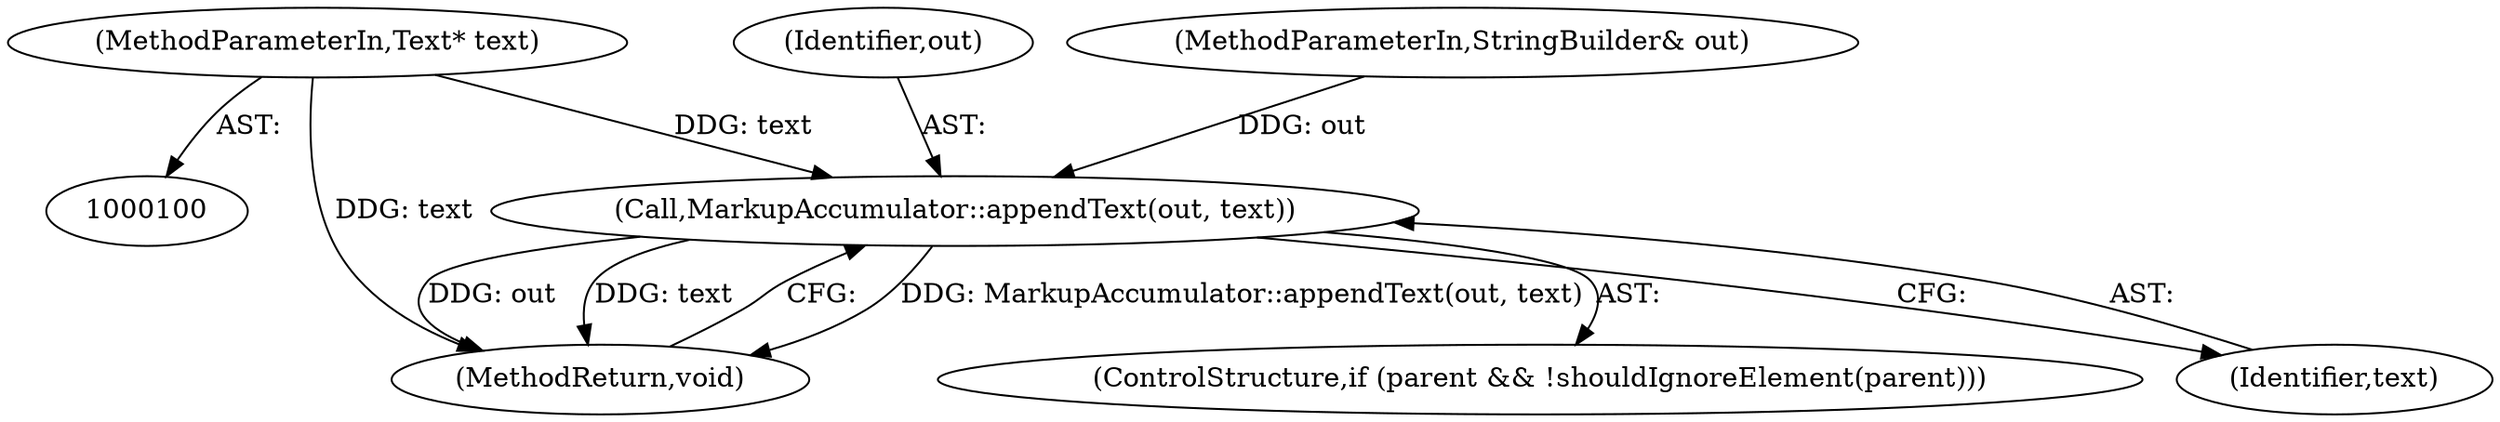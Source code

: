 digraph "0_Chrome_7f0126ff011142c8619b10a6e64d04d1745c503a_6@pointer" {
"1000102" [label="(MethodParameterIn,Text* text)"];
"1000114" [label="(Call,MarkupAccumulator::appendText(out, text))"];
"1000115" [label="(Identifier,out)"];
"1000117" [label="(MethodReturn,void)"];
"1000114" [label="(Call,MarkupAccumulator::appendText(out, text))"];
"1000102" [label="(MethodParameterIn,Text* text)"];
"1000101" [label="(MethodParameterIn,StringBuilder& out)"];
"1000108" [label="(ControlStructure,if (parent && !shouldIgnoreElement(parent)))"];
"1000116" [label="(Identifier,text)"];
"1000102" -> "1000100"  [label="AST: "];
"1000102" -> "1000117"  [label="DDG: text"];
"1000102" -> "1000114"  [label="DDG: text"];
"1000114" -> "1000108"  [label="AST: "];
"1000114" -> "1000116"  [label="CFG: "];
"1000115" -> "1000114"  [label="AST: "];
"1000116" -> "1000114"  [label="AST: "];
"1000117" -> "1000114"  [label="CFG: "];
"1000114" -> "1000117"  [label="DDG: MarkupAccumulator::appendText(out, text)"];
"1000114" -> "1000117"  [label="DDG: out"];
"1000114" -> "1000117"  [label="DDG: text"];
"1000101" -> "1000114"  [label="DDG: out"];
}
